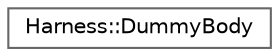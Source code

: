 digraph "类继承关系图"
{
 // LATEX_PDF_SIZE
  bgcolor="transparent";
  edge [fontname=Helvetica,fontsize=10,labelfontname=Helvetica,labelfontsize=10];
  node [fontname=Helvetica,fontsize=10,shape=box,height=0.2,width=0.4];
  rankdir="LR";
  Node0 [id="Node000000",label="Harness::DummyBody",height=0.2,width=0.4,color="grey40", fillcolor="white", style="filled",URL="$class_harness_1_1_dummy_body.html",tooltip=" "];
}
